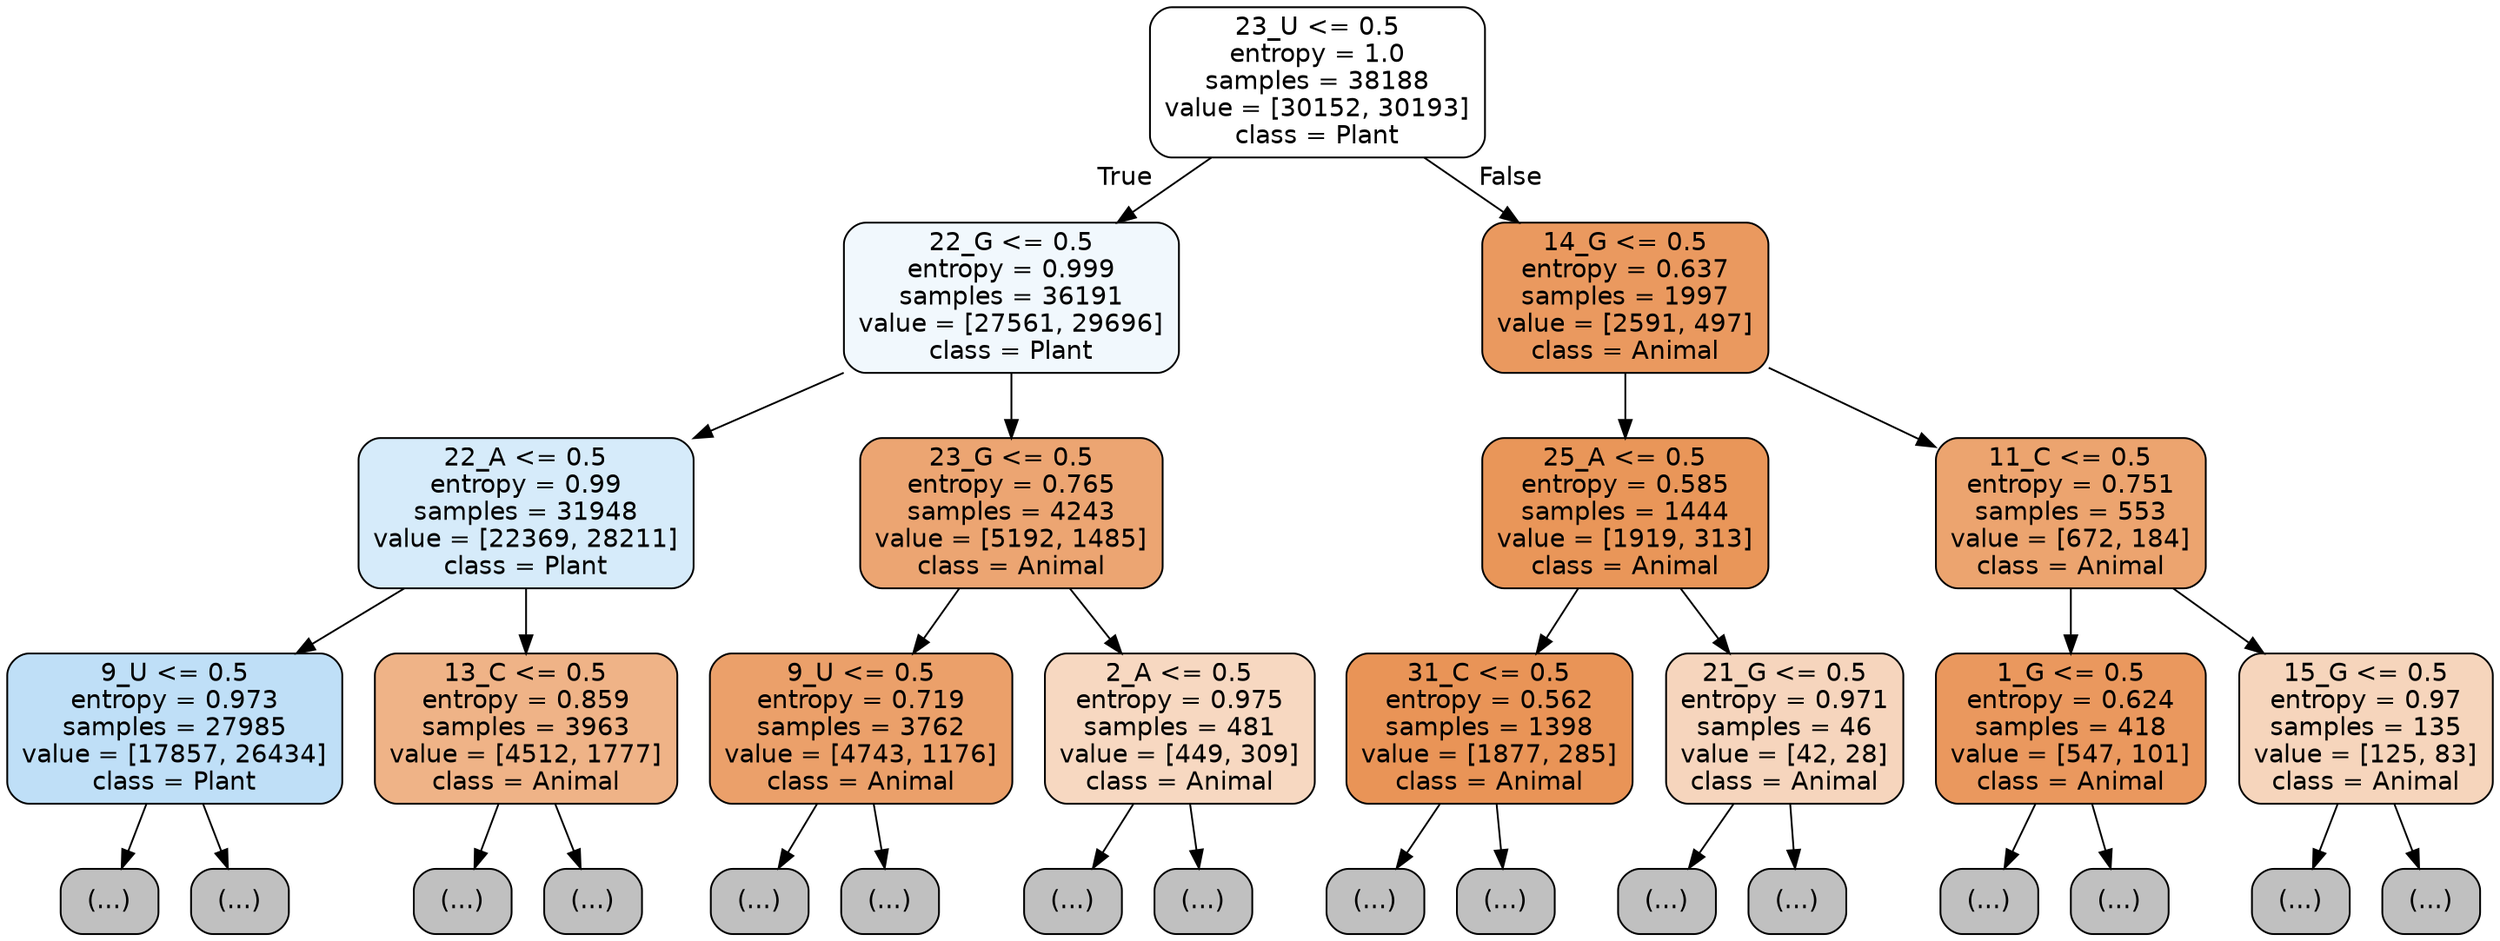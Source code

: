 digraph Tree {
node [shape=box, style="filled, rounded", color="black", fontname="helvetica"] ;
edge [fontname="helvetica"] ;
0 [label="23_U <= 0.5\nentropy = 1.0\nsamples = 38188\nvalue = [30152, 30193]\nclass = Plant", fillcolor="#ffffff"] ;
1 [label="22_G <= 0.5\nentropy = 0.999\nsamples = 36191\nvalue = [27561, 29696]\nclass = Plant", fillcolor="#f1f8fd"] ;
0 -> 1 [labeldistance=2.5, labelangle=45, headlabel="True"] ;
2 [label="22_A <= 0.5\nentropy = 0.99\nsamples = 31948\nvalue = [22369, 28211]\nclass = Plant", fillcolor="#d6ebfa"] ;
1 -> 2 ;
3 [label="9_U <= 0.5\nentropy = 0.973\nsamples = 27985\nvalue = [17857, 26434]\nclass = Plant", fillcolor="#bfdff7"] ;
2 -> 3 ;
4 [label="(...)", fillcolor="#C0C0C0"] ;
3 -> 4 ;
8895 [label="(...)", fillcolor="#C0C0C0"] ;
3 -> 8895 ;
12474 [label="13_C <= 0.5\nentropy = 0.859\nsamples = 3963\nvalue = [4512, 1777]\nclass = Animal", fillcolor="#efb387"] ;
2 -> 12474 ;
12475 [label="(...)", fillcolor="#C0C0C0"] ;
12474 -> 12475 ;
13974 [label="(...)", fillcolor="#C0C0C0"] ;
12474 -> 13974 ;
14351 [label="23_G <= 0.5\nentropy = 0.765\nsamples = 4243\nvalue = [5192, 1485]\nclass = Animal", fillcolor="#eca572"] ;
1 -> 14351 ;
14352 [label="9_U <= 0.5\nentropy = 0.719\nsamples = 3762\nvalue = [4743, 1176]\nclass = Animal", fillcolor="#eba06a"] ;
14351 -> 14352 ;
14353 [label="(...)", fillcolor="#C0C0C0"] ;
14352 -> 14353 ;
15490 [label="(...)", fillcolor="#C0C0C0"] ;
14352 -> 15490 ;
15927 [label="2_A <= 0.5\nentropy = 0.975\nsamples = 481\nvalue = [449, 309]\nclass = Animal", fillcolor="#f7d8c1"] ;
14351 -> 15927 ;
15928 [label="(...)", fillcolor="#C0C0C0"] ;
15927 -> 15928 ;
16117 [label="(...)", fillcolor="#C0C0C0"] ;
15927 -> 16117 ;
16178 [label="14_G <= 0.5\nentropy = 0.637\nsamples = 1997\nvalue = [2591, 497]\nclass = Animal", fillcolor="#ea995f"] ;
0 -> 16178 [labeldistance=2.5, labelangle=-45, headlabel="False"] ;
16179 [label="25_A <= 0.5\nentropy = 0.585\nsamples = 1444\nvalue = [1919, 313]\nclass = Animal", fillcolor="#e99659"] ;
16178 -> 16179 ;
16180 [label="31_C <= 0.5\nentropy = 0.562\nsamples = 1398\nvalue = [1877, 285]\nclass = Animal", fillcolor="#e99457"] ;
16179 -> 16180 ;
16181 [label="(...)", fillcolor="#C0C0C0"] ;
16180 -> 16181 ;
16666 [label="(...)", fillcolor="#C0C0C0"] ;
16180 -> 16666 ;
16667 [label="21_G <= 0.5\nentropy = 0.971\nsamples = 46\nvalue = [42, 28]\nclass = Animal", fillcolor="#f6d5bd"] ;
16179 -> 16667 ;
16668 [label="(...)", fillcolor="#C0C0C0"] ;
16667 -> 16668 ;
16683 [label="(...)", fillcolor="#C0C0C0"] ;
16667 -> 16683 ;
16692 [label="11_C <= 0.5\nentropy = 0.751\nsamples = 553\nvalue = [672, 184]\nclass = Animal", fillcolor="#eca46f"] ;
16178 -> 16692 ;
16693 [label="1_G <= 0.5\nentropy = 0.624\nsamples = 418\nvalue = [547, 101]\nclass = Animal", fillcolor="#ea985e"] ;
16692 -> 16693 ;
16694 [label="(...)", fillcolor="#C0C0C0"] ;
16693 -> 16694 ;
16835 [label="(...)", fillcolor="#C0C0C0"] ;
16693 -> 16835 ;
16866 [label="15_G <= 0.5\nentropy = 0.97\nsamples = 135\nvalue = [125, 83]\nclass = Animal", fillcolor="#f6d5bc"] ;
16692 -> 16866 ;
16867 [label="(...)", fillcolor="#C0C0C0"] ;
16866 -> 16867 ;
16902 [label="(...)", fillcolor="#C0C0C0"] ;
16866 -> 16902 ;
}